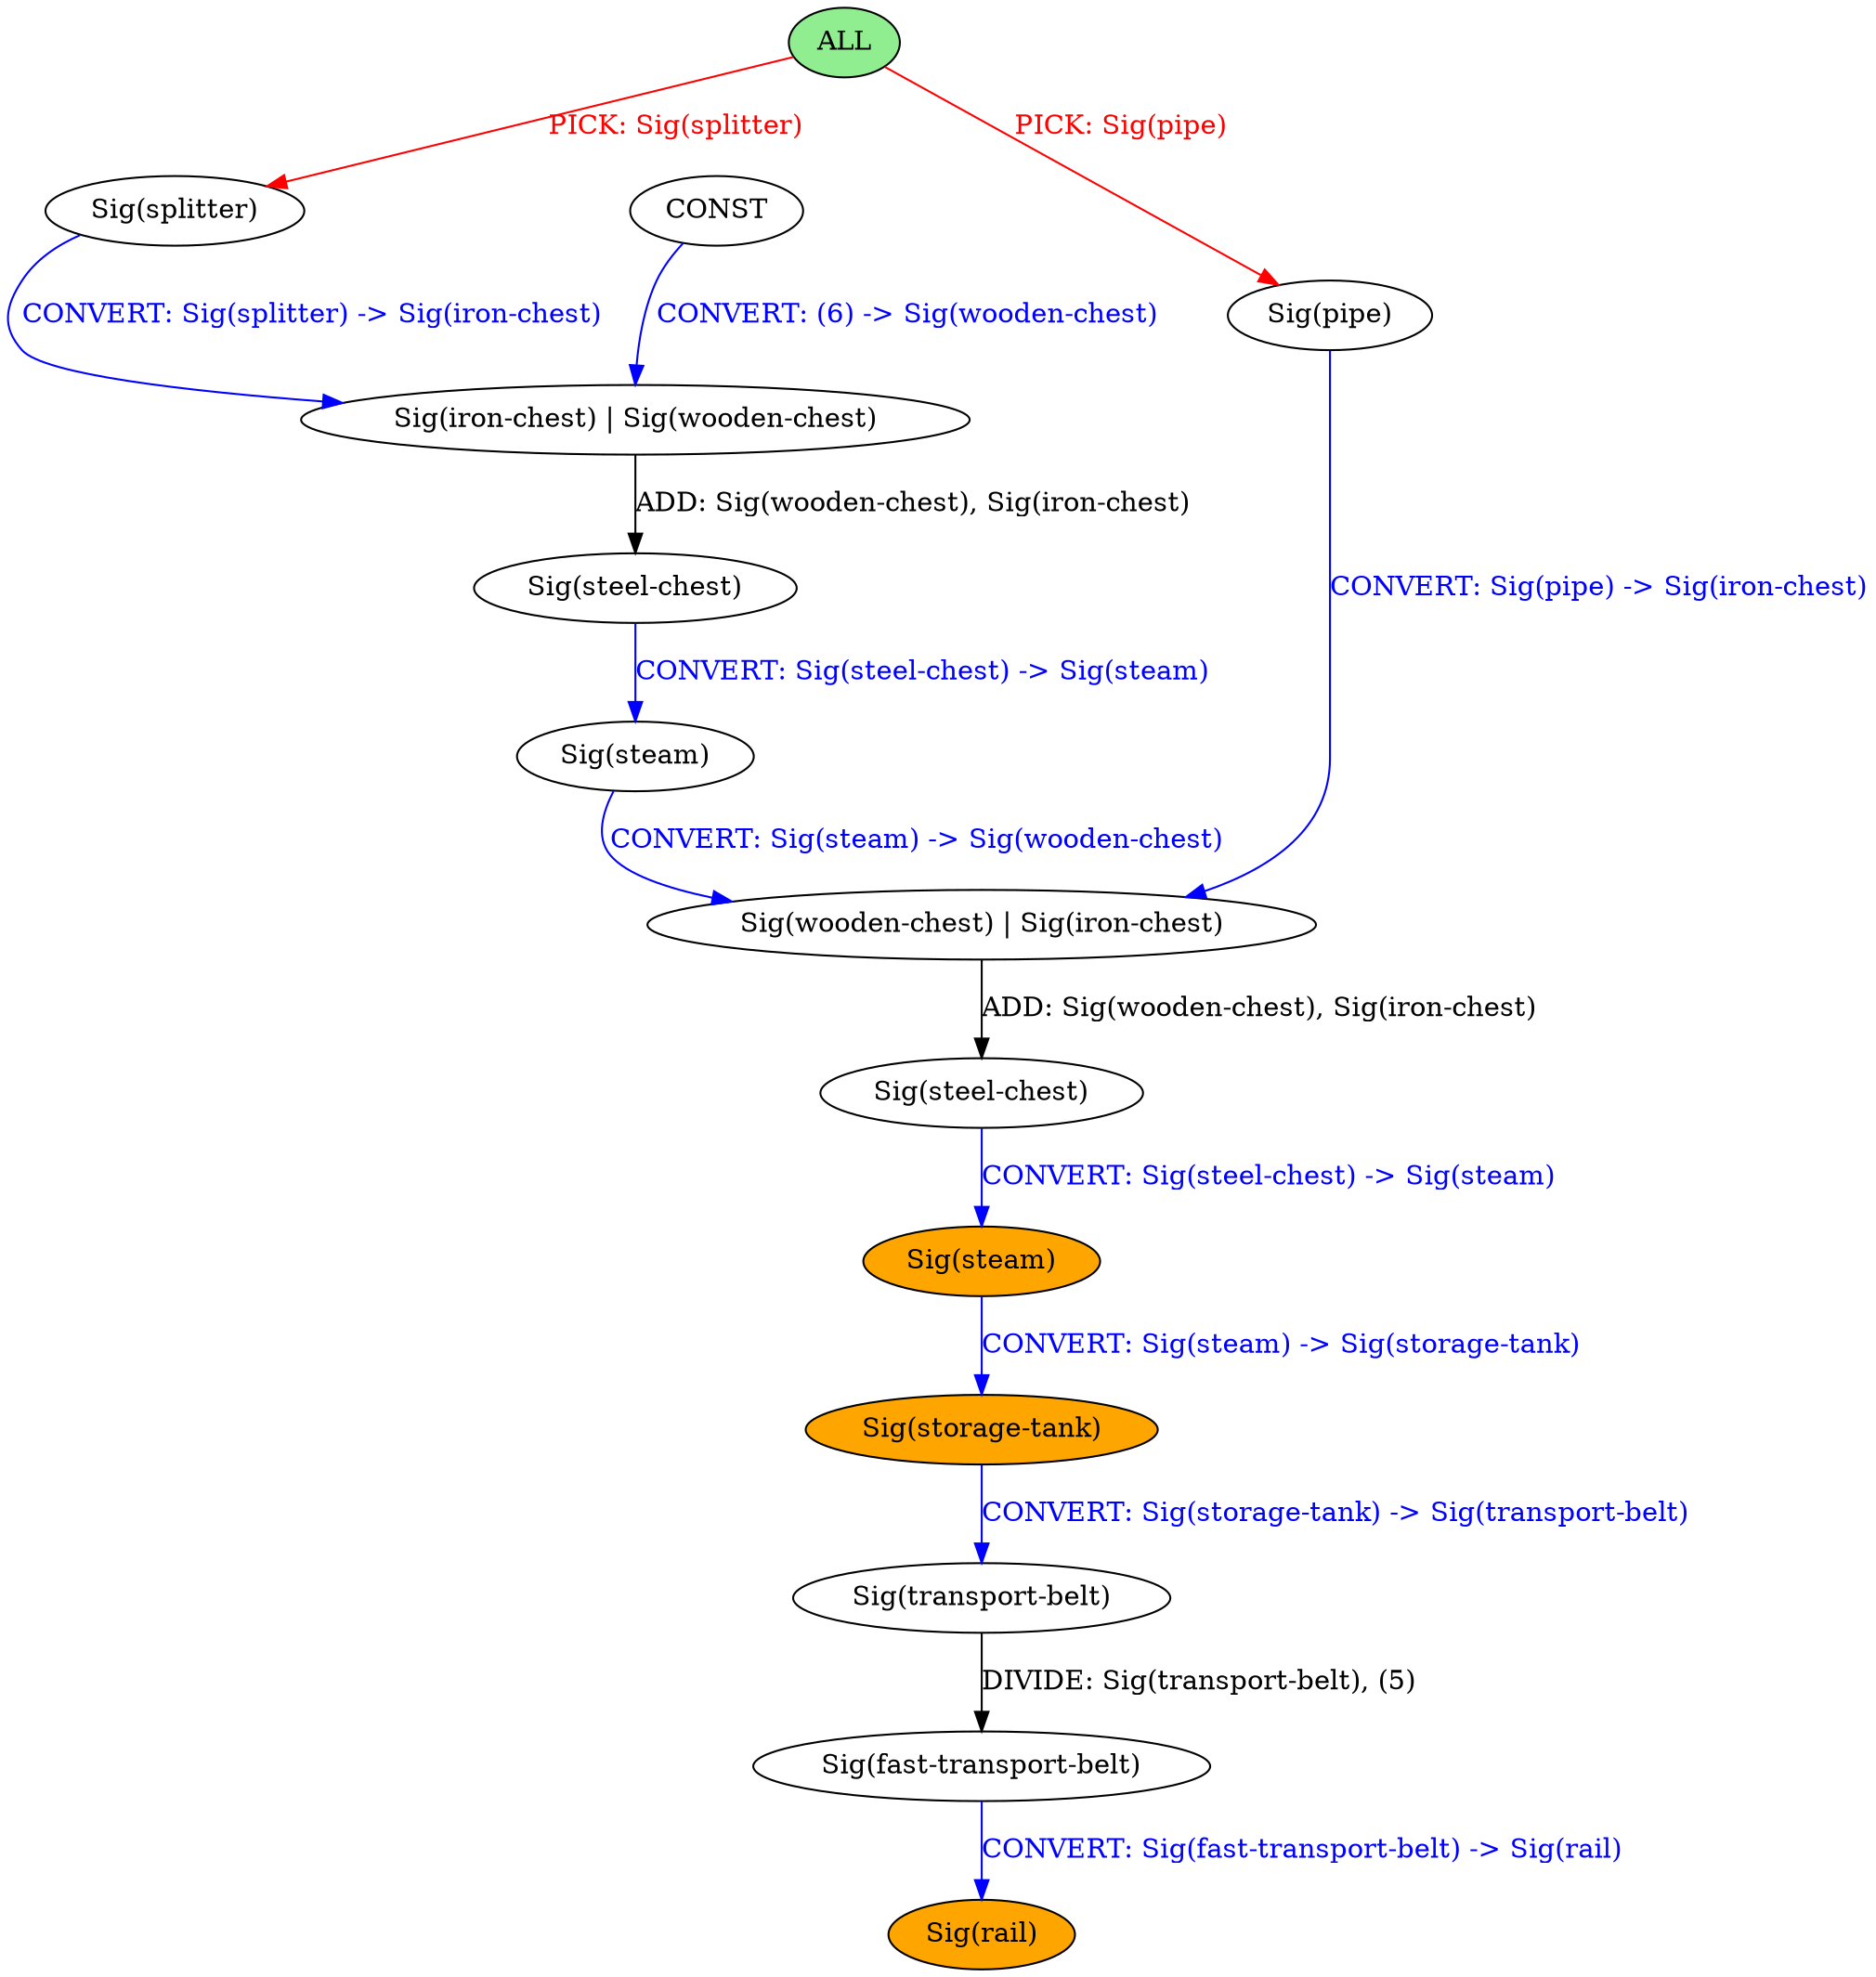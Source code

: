 strict digraph {
	nodesep=1
	5	[style=filled fillcolor=white label="Sig(iron-chest) | Sig(wooden-chest)"]
	4	[style=filled fillcolor=white label="Sig(steel-chest)"]
	7	[style=filled fillcolor=white label="Sig(splitter)"]
	0	[style=filled fillcolor=lightgreen label="ALL"]
	13	[style=filled fillcolor=orange label="Sig(steam)"]
	12	[style=filled fillcolor=white label="Sig(wooden-chest) | Sig(iron-chest)"]
	15	[style=filled fillcolor=white label="Sig(steam)"]
	14	[style=filled fillcolor=white label="Sig(pipe)"]
	8	[style=filled fillcolor=white label="CONST"]
	11	[style=filled fillcolor=white label="Sig(steel-chest)"]
	21	[style=filled fillcolor=white label="Sig(transport-belt)"]
	23	[style=filled fillcolor=orange label="Sig(rail)"]
	22	[style=filled fillcolor=white label="Sig(fast-transport-belt)"]
	18	[style=filled fillcolor=orange label="Sig(storage-tank)"]
	5 -> 4	[label="ADD: Sig(wooden-chest), Sig(iron-chest)" color=black fontcolor=black]
	4 -> 15	[label="CONVERT: Sig(steel-chest) -> Sig(steam)" color=blue fontcolor=blue]
	7 -> 5	[label="CONVERT: Sig(splitter) -> Sig(iron-chest)" color=blue fontcolor=blue]
	0 -> 14	[label="PICK: Sig(pipe)" color=red fontcolor=red]
	0 -> 7	[label="PICK: Sig(splitter)" color=red fontcolor=red]
	13 -> 18	[label="CONVERT: Sig(steam) -> Sig(storage-tank)" color=blue fontcolor=blue]
	12 -> 11	[label="ADD: Sig(wooden-chest), Sig(iron-chest)" color=black fontcolor=black]
	15 -> 12	[label="CONVERT: Sig(steam) -> Sig(wooden-chest)" color=blue fontcolor=blue]
	14 -> 12	[label="CONVERT: Sig(pipe) -> Sig(iron-chest)" color=blue fontcolor=blue]
	8 -> 5	[label="CONVERT: (6) -> Sig(wooden-chest)" color=blue fontcolor=blue]
	11 -> 13	[label="CONVERT: Sig(steel-chest) -> Sig(steam)" color=blue fontcolor=blue]
	21 -> 22	[label="DIVIDE: Sig(transport-belt), (5)" color=black fontcolor=black]
	22 -> 23	[label="CONVERT: Sig(fast-transport-belt) -> Sig(rail)" color=blue fontcolor=blue]
	18 -> 21	[label="CONVERT: Sig(storage-tank) -> Sig(transport-belt)" color=blue fontcolor=blue]
}

